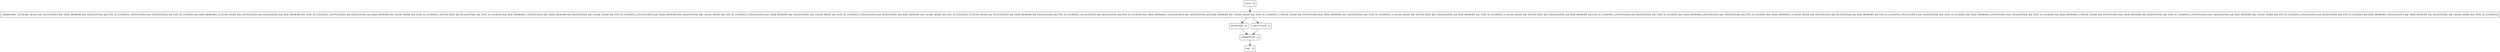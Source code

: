 digraph isClosed {
node [shape=record];
entry [label="entry - []"];
exit [label="exit - []"];
1690691880 [label="1690691880 - [(!CACHE_MODE && !DUPLICATES && !MAX_MEMORY && !SEQUENTIAL && ENV_IS_LOCKING), (DUPLICATES && !SEQUENTIAL && ENV_IS_LOCKING && MAX_MEMORY), (!CACHE_MODE && !DUPLICATES && SEQUENTIAL && MAX_MEMORY && !ENV_IS_LOCKING), (!DUPLICATES && SEQUENTIAL && MAX_MEMORY && CACHE_MODE && !ENV_IS_LOCKING), (DUPLICATES && SEQUENTIAL && !ENV_IS_LOCKING && MAX_MEMORY), (!DUPLICATES && !MAX_MEMORY && SEQUENTIAL && CACHE_MODE && ENV_IS_LOCKING), (!DUPLICATES && !MAX_MEMORY && !SEQUENTIAL && CACHE_MODE && ENV_IS_LOCKING), (!DUPLICATES && !MAX_MEMORY && !SEQUENTIAL && CACHE_MODE && !ENV_IS_LOCKING), (!DUPLICATES && SEQUENTIAL && MAX_MEMORY && CACHE_MODE && ENV_IS_LOCKING), (!CACHE_MODE && !DUPLICATES && !MAX_MEMORY && SEQUENTIAL && ENV_IS_LOCKING), (DUPLICATES && SEQUENTIAL && ENV_IS_LOCKING && !MAX_MEMORY), (!DUPLICATES && !SEQUENTIAL && MAX_MEMORY && CACHE_MODE && !ENV_IS_LOCKING), (!CACHE_MODE && !DUPLICATES && !MAX_MEMORY && !SEQUENTIAL && !ENV_IS_LOCKING), (!CACHE_MODE && !DUPLICATES && !SEQUENTIAL && MAX_MEMORY && !ENV_IS_LOCKING), (!CACHE_MODE && !DUPLICATES && !SEQUENTIAL && MAX_MEMORY && ENV_IS_LOCKING), (DUPLICATES && SEQUENTIAL && !ENV_IS_LOCKING && !MAX_MEMORY), (DUPLICATES && !SEQUENTIAL && ENV_IS_LOCKING && !MAX_MEMORY), (!CACHE_MODE && !DUPLICATES && SEQUENTIAL && MAX_MEMORY && ENV_IS_LOCKING), (DUPLICATES && !SEQUENTIAL && !ENV_IS_LOCKING && !MAX_MEMORY), (DUPLICATES && !SEQUENTIAL && !ENV_IS_LOCKING && MAX_MEMORY), (!CACHE_MODE && !DUPLICATES && !MAX_MEMORY && SEQUENTIAL && !ENV_IS_LOCKING), (!DUPLICATES && !SEQUENTIAL && MAX_MEMORY && CACHE_MODE && ENV_IS_LOCKING), (DUPLICATES && SEQUENTIAL && ENV_IS_LOCKING && MAX_MEMORY), (!DUPLICATES && !MAX_MEMORY && SEQUENTIAL && CACHE_MODE && !ENV_IS_LOCKING)]"];
407287605 [label="407287605 - []"];
1087171276 [label="1087171276 - []"];
1956453270 [label="1956453270 - []"];
entry;
exit;
entry -> 1690691880;
1690691880 -> 407287605;
1690691880 -> 1087171276;
407287605 -> 1956453270;
1087171276 -> 1956453270;
1956453270 -> exit;
}
